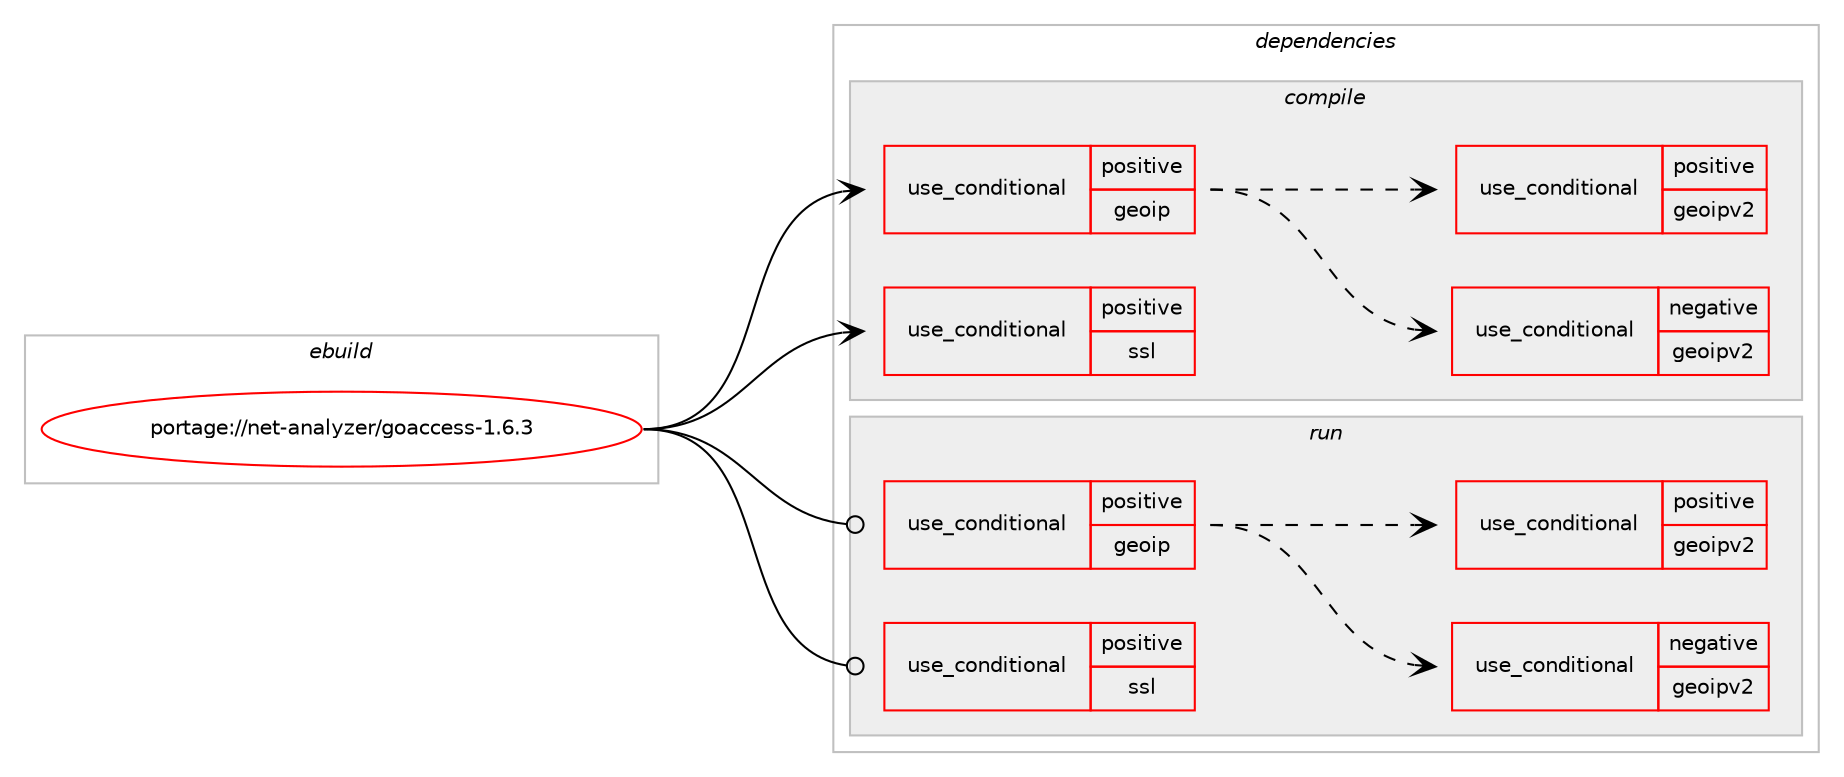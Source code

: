 digraph prolog {

# *************
# Graph options
# *************

newrank=true;
concentrate=true;
compound=true;
graph [rankdir=LR,fontname=Helvetica,fontsize=10,ranksep=1.5];#, ranksep=2.5, nodesep=0.2];
edge  [arrowhead=vee];
node  [fontname=Helvetica,fontsize=10];

# **********
# The ebuild
# **********

subgraph cluster_leftcol {
color=gray;
rank=same;
label=<<i>ebuild</i>>;
id [label="portage://net-analyzer/goaccess-1.6.3", color=red, width=4, href="../net-analyzer/goaccess-1.6.3.svg"];
}

# ****************
# The dependencies
# ****************

subgraph cluster_midcol {
color=gray;
label=<<i>dependencies</i>>;
subgraph cluster_compile {
fillcolor="#eeeeee";
style=filled;
label=<<i>compile</i>>;
subgraph cond84583 {
dependency173240 [label=<<TABLE BORDER="0" CELLBORDER="1" CELLSPACING="0" CELLPADDING="4"><TR><TD ROWSPAN="3" CELLPADDING="10">use_conditional</TD></TR><TR><TD>positive</TD></TR><TR><TD>geoip</TD></TR></TABLE>>, shape=none, color=red];
subgraph cond84584 {
dependency173241 [label=<<TABLE BORDER="0" CELLBORDER="1" CELLSPACING="0" CELLPADDING="4"><TR><TD ROWSPAN="3" CELLPADDING="10">use_conditional</TD></TR><TR><TD>negative</TD></TR><TR><TD>geoipv2</TD></TR></TABLE>>, shape=none, color=red];
# *** BEGIN UNKNOWN DEPENDENCY TYPE (TODO) ***
# dependency173241 -> package_dependency(portage://net-analyzer/goaccess-1.6.3,install,no,dev-libs,geoip,none,[,,],[],[])
# *** END UNKNOWN DEPENDENCY TYPE (TODO) ***

}
dependency173240:e -> dependency173241:w [weight=20,style="dashed",arrowhead="vee"];
subgraph cond84585 {
dependency173242 [label=<<TABLE BORDER="0" CELLBORDER="1" CELLSPACING="0" CELLPADDING="4"><TR><TD ROWSPAN="3" CELLPADDING="10">use_conditional</TD></TR><TR><TD>positive</TD></TR><TR><TD>geoipv2</TD></TR></TABLE>>, shape=none, color=red];
# *** BEGIN UNKNOWN DEPENDENCY TYPE (TODO) ***
# dependency173242 -> package_dependency(portage://net-analyzer/goaccess-1.6.3,install,no,dev-libs,libmaxminddb,none,[,,],[slot(0),equal],[])
# *** END UNKNOWN DEPENDENCY TYPE (TODO) ***

}
dependency173240:e -> dependency173242:w [weight=20,style="dashed",arrowhead="vee"];
}
id:e -> dependency173240:w [weight=20,style="solid",arrowhead="vee"];
subgraph cond84586 {
dependency173243 [label=<<TABLE BORDER="0" CELLBORDER="1" CELLSPACING="0" CELLPADDING="4"><TR><TD ROWSPAN="3" CELLPADDING="10">use_conditional</TD></TR><TR><TD>positive</TD></TR><TR><TD>ssl</TD></TR></TABLE>>, shape=none, color=red];
# *** BEGIN UNKNOWN DEPENDENCY TYPE (TODO) ***
# dependency173243 -> package_dependency(portage://net-analyzer/goaccess-1.6.3,install,no,dev-libs,openssl,none,[,,],[slot(0),equal],[])
# *** END UNKNOWN DEPENDENCY TYPE (TODO) ***

}
id:e -> dependency173243:w [weight=20,style="solid",arrowhead="vee"];
# *** BEGIN UNKNOWN DEPENDENCY TYPE (TODO) ***
# id -> package_dependency(portage://net-analyzer/goaccess-1.6.3,install,no,acct-group,goaccess,none,[,,],[],[])
# *** END UNKNOWN DEPENDENCY TYPE (TODO) ***

# *** BEGIN UNKNOWN DEPENDENCY TYPE (TODO) ***
# id -> package_dependency(portage://net-analyzer/goaccess-1.6.3,install,no,acct-user,goaccess,none,[,,],[],[])
# *** END UNKNOWN DEPENDENCY TYPE (TODO) ***

# *** BEGIN UNKNOWN DEPENDENCY TYPE (TODO) ***
# id -> package_dependency(portage://net-analyzer/goaccess-1.6.3,install,no,sys-libs,ncurses,none,[,,],any_same_slot,[use(optenable(unicode),positive)])
# *** END UNKNOWN DEPENDENCY TYPE (TODO) ***

}
subgraph cluster_compileandrun {
fillcolor="#eeeeee";
style=filled;
label=<<i>compile and run</i>>;
}
subgraph cluster_run {
fillcolor="#eeeeee";
style=filled;
label=<<i>run</i>>;
subgraph cond84587 {
dependency173244 [label=<<TABLE BORDER="0" CELLBORDER="1" CELLSPACING="0" CELLPADDING="4"><TR><TD ROWSPAN="3" CELLPADDING="10">use_conditional</TD></TR><TR><TD>positive</TD></TR><TR><TD>geoip</TD></TR></TABLE>>, shape=none, color=red];
subgraph cond84588 {
dependency173245 [label=<<TABLE BORDER="0" CELLBORDER="1" CELLSPACING="0" CELLPADDING="4"><TR><TD ROWSPAN="3" CELLPADDING="10">use_conditional</TD></TR><TR><TD>negative</TD></TR><TR><TD>geoipv2</TD></TR></TABLE>>, shape=none, color=red];
# *** BEGIN UNKNOWN DEPENDENCY TYPE (TODO) ***
# dependency173245 -> package_dependency(portage://net-analyzer/goaccess-1.6.3,run,no,dev-libs,geoip,none,[,,],[],[])
# *** END UNKNOWN DEPENDENCY TYPE (TODO) ***

}
dependency173244:e -> dependency173245:w [weight=20,style="dashed",arrowhead="vee"];
subgraph cond84589 {
dependency173246 [label=<<TABLE BORDER="0" CELLBORDER="1" CELLSPACING="0" CELLPADDING="4"><TR><TD ROWSPAN="3" CELLPADDING="10">use_conditional</TD></TR><TR><TD>positive</TD></TR><TR><TD>geoipv2</TD></TR></TABLE>>, shape=none, color=red];
# *** BEGIN UNKNOWN DEPENDENCY TYPE (TODO) ***
# dependency173246 -> package_dependency(portage://net-analyzer/goaccess-1.6.3,run,no,dev-libs,libmaxminddb,none,[,,],[slot(0),equal],[])
# *** END UNKNOWN DEPENDENCY TYPE (TODO) ***

}
dependency173244:e -> dependency173246:w [weight=20,style="dashed",arrowhead="vee"];
}
id:e -> dependency173244:w [weight=20,style="solid",arrowhead="odot"];
subgraph cond84590 {
dependency173247 [label=<<TABLE BORDER="0" CELLBORDER="1" CELLSPACING="0" CELLPADDING="4"><TR><TD ROWSPAN="3" CELLPADDING="10">use_conditional</TD></TR><TR><TD>positive</TD></TR><TR><TD>ssl</TD></TR></TABLE>>, shape=none, color=red];
# *** BEGIN UNKNOWN DEPENDENCY TYPE (TODO) ***
# dependency173247 -> package_dependency(portage://net-analyzer/goaccess-1.6.3,run,no,dev-libs,openssl,none,[,,],[slot(0),equal],[])
# *** END UNKNOWN DEPENDENCY TYPE (TODO) ***

}
id:e -> dependency173247:w [weight=20,style="solid",arrowhead="odot"];
# *** BEGIN UNKNOWN DEPENDENCY TYPE (TODO) ***
# id -> package_dependency(portage://net-analyzer/goaccess-1.6.3,run,no,acct-group,goaccess,none,[,,],[],[])
# *** END UNKNOWN DEPENDENCY TYPE (TODO) ***

# *** BEGIN UNKNOWN DEPENDENCY TYPE (TODO) ***
# id -> package_dependency(portage://net-analyzer/goaccess-1.6.3,run,no,acct-user,goaccess,none,[,,],[],[])
# *** END UNKNOWN DEPENDENCY TYPE (TODO) ***

# *** BEGIN UNKNOWN DEPENDENCY TYPE (TODO) ***
# id -> package_dependency(portage://net-analyzer/goaccess-1.6.3,run,no,sys-libs,ncurses,none,[,,],any_same_slot,[use(optenable(unicode),positive)])
# *** END UNKNOWN DEPENDENCY TYPE (TODO) ***

# *** BEGIN UNKNOWN DEPENDENCY TYPE (TODO) ***
# id -> package_dependency(portage://net-analyzer/goaccess-1.6.3,run,no,virtual,tmpfiles,none,[,,],[],[])
# *** END UNKNOWN DEPENDENCY TYPE (TODO) ***

}
}

# **************
# The candidates
# **************

subgraph cluster_choices {
rank=same;
color=gray;
label=<<i>candidates</i>>;

}

}
